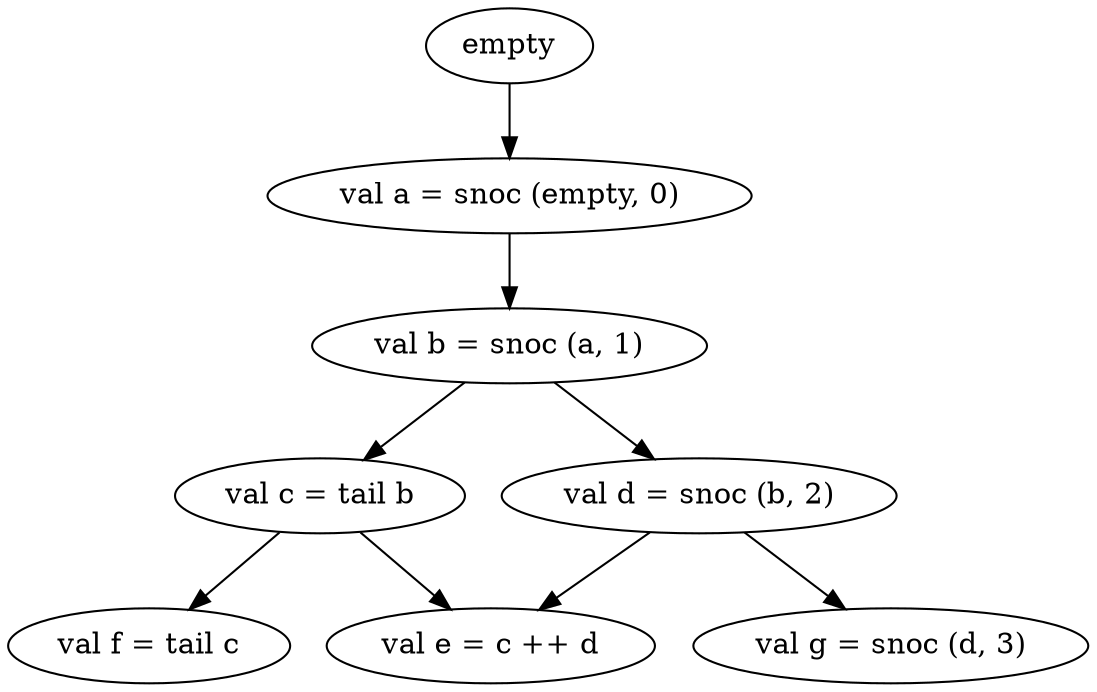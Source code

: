 # Compile by Graphviz
#   $ dot -T png ex6.1.dot -o ex6.1.png

digraph answer {

    # node
    val0 [label = "empty"]
    val1 [label = "val a = snoc (empty, 0)"]
    val2 [label = "val b = snoc (a, 1)"]
    val3 [label = "val c = tail b"]
    val4 [label = "val d = snoc (b, 2)"]
    val5 [label = "val e = c ++ d"]
    val6 [label = "val f = tail c"]
    val7 [label = "val g = snoc (d, 3)"]

    # graph
    val0 -> val1 -> val2 -> val3 -> val6
    val2 -> val4 -> val7
    val3 -> val5
    val4 -> val5
}